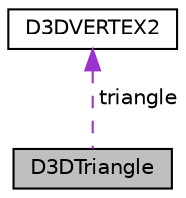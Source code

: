 digraph G
{
  edge [fontname="Helvetica",fontsize="10",labelfontname="Helvetica",labelfontsize="10"];
  node [fontname="Helvetica",fontsize="10",shape=record];
  Node1 [label="D3DTriangle",height=0.2,width=0.4,color="black", fillcolor="grey75", style="filled" fontcolor="black"];
  Node2 -> Node1 [dir="back",color="darkorchid3",fontsize="10",style="dashed",label=" triangle" ,fontname="Helvetica"];
  Node2 [label="D3DVERTEX2",height=0.2,width=0.4,color="black", fillcolor="white", style="filled",URL="$struct_d3_d_v_e_r_t_e_x2.html"];
}

